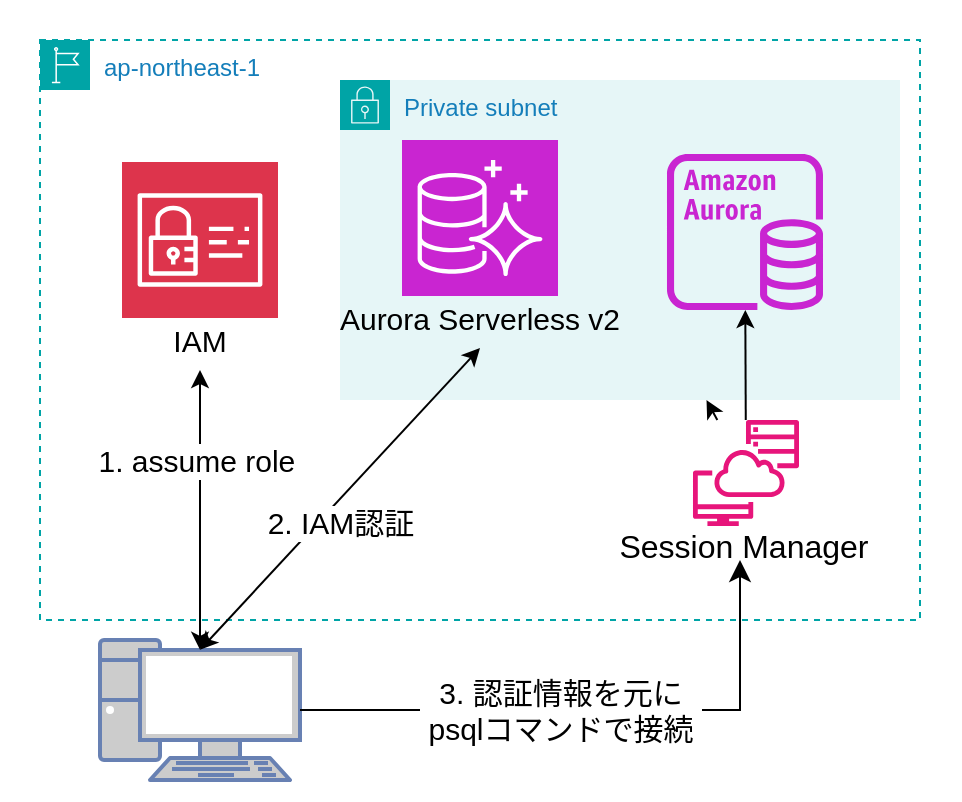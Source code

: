<mxfile>
    <diagram id="fZ_EUGlAMnS7RlTsRtNo" name="ページ1">
        <mxGraphModel dx="793" dy="698" grid="1" gridSize="10" guides="1" tooltips="1" connect="1" arrows="1" fold="1" page="1" pageScale="1" pageWidth="827" pageHeight="1169" background="#ffffff" math="0" shadow="0">
            <root>
                <mxCell id="0"/>
                <mxCell id="1" parent="0"/>
                <mxCell id="2" value="ap-northeast-1" style="points=[[0,0],[0.25,0],[0.5,0],[0.75,0],[1,0],[1,0.25],[1,0.5],[1,0.75],[1,1],[0.75,1],[0.5,1],[0.25,1],[0,1],[0,0.75],[0,0.5],[0,0.25]];outlineConnect=0;gradientColor=none;html=1;whiteSpace=wrap;fontSize=12;fontStyle=0;container=1;pointerEvents=0;collapsible=0;recursiveResize=0;shape=mxgraph.aws4.group;grIcon=mxgraph.aws4.group_region;strokeColor=#00A4A6;fillColor=none;verticalAlign=top;align=left;spacingLeft=30;fontColor=#147EBA;dashed=1;" vertex="1" parent="1">
                    <mxGeometry x="80" y="40" width="440" height="290" as="geometry"/>
                </mxCell>
                <mxCell id="3" value="Private subnet" style="points=[[0,0],[0.25,0],[0.5,0],[0.75,0],[1,0],[1,0.25],[1,0.5],[1,0.75],[1,1],[0.75,1],[0.5,1],[0.25,1],[0,1],[0,0.75],[0,0.5],[0,0.25]];outlineConnect=0;gradientColor=none;html=1;whiteSpace=wrap;fontSize=12;fontStyle=0;container=1;pointerEvents=0;collapsible=0;recursiveResize=0;shape=mxgraph.aws4.group;grIcon=mxgraph.aws4.group_security_group;grStroke=0;strokeColor=#00A4A6;fillColor=#E6F6F7;verticalAlign=top;align=left;spacingLeft=30;fontColor=#147EBA;dashed=0;" vertex="1" parent="2">
                    <mxGeometry x="150" y="20" width="280" height="160" as="geometry"/>
                </mxCell>
                <mxCell id="11" value="" style="group" vertex="1" connectable="0" parent="3">
                    <mxGeometry x="10" y="30" width="150" height="102" as="geometry"/>
                </mxCell>
                <mxCell id="5" value="" style="sketch=0;points=[[0,0,0],[0.25,0,0],[0.5,0,0],[0.75,0,0],[1,0,0],[0,1,0],[0.25,1,0],[0.5,1,0],[0.75,1,0],[1,1,0],[0,0.25,0],[0,0.5,0],[0,0.75,0],[1,0.25,0],[1,0.5,0],[1,0.75,0]];outlineConnect=0;fontColor=#232F3E;fillColor=#C925D1;strokeColor=#ffffff;dashed=0;verticalLabelPosition=bottom;verticalAlign=top;align=center;html=1;fontSize=12;fontStyle=0;aspect=fixed;shape=mxgraph.aws4.resourceIcon;resIcon=mxgraph.aws4.aurora;" vertex="1" parent="11">
                    <mxGeometry x="21" width="78" height="78" as="geometry"/>
                </mxCell>
                <mxCell id="8" value="&lt;font style=&quot;font-size: 15px;&quot;&gt;Aurora Serverless v2&lt;/font&gt;" style="text;html=1;align=center;verticalAlign=middle;whiteSpace=wrap;rounded=0;" vertex="1" parent="11">
                    <mxGeometry x="-15" y="74" width="150" height="30" as="geometry"/>
                </mxCell>
                <mxCell id="16" value="" style="sketch=0;outlineConnect=0;fontColor=#232F3E;gradientColor=none;fillColor=#C925D1;strokeColor=none;dashed=0;verticalLabelPosition=bottom;verticalAlign=top;align=center;html=1;fontSize=12;fontStyle=0;aspect=fixed;pointerEvents=1;shape=mxgraph.aws4.aurora_instance;" vertex="1" parent="3">
                    <mxGeometry x="163.49" y="37" width="78" height="78" as="geometry"/>
                </mxCell>
                <mxCell id="10" value="" style="group" vertex="1" connectable="0" parent="2">
                    <mxGeometry x="20" y="61" width="120" height="104" as="geometry"/>
                </mxCell>
                <mxCell id="7" value="" style="sketch=0;points=[[0,0,0],[0.25,0,0],[0.5,0,0],[0.75,0,0],[1,0,0],[0,1,0],[0.25,1,0],[0.5,1,0],[0.75,1,0],[1,1,0],[0,0.25,0],[0,0.5,0],[0,0.75,0],[1,0.25,0],[1,0.5,0],[1,0.75,0]];outlineConnect=0;fontColor=#232F3E;fillColor=#DD344C;strokeColor=#ffffff;dashed=0;verticalLabelPosition=bottom;verticalAlign=top;align=center;html=1;fontSize=12;fontStyle=0;aspect=fixed;shape=mxgraph.aws4.resourceIcon;resIcon=mxgraph.aws4.identity_and_access_management;" vertex="1" parent="10">
                    <mxGeometry x="21" width="78" height="78" as="geometry"/>
                </mxCell>
                <mxCell id="9" value="IAM" style="text;html=1;align=center;verticalAlign=middle;whiteSpace=wrap;rounded=0;fontSize=15;" vertex="1" parent="10">
                    <mxGeometry y="74" width="120" height="30" as="geometry"/>
                </mxCell>
                <mxCell id="15" value="" style="group" vertex="1" connectable="0" parent="2">
                    <mxGeometry x="303" y="190" width="140" height="73.4" as="geometry"/>
                </mxCell>
                <mxCell id="12" value="" style="sketch=0;outlineConnect=0;fontColor=#232F3E;gradientColor=none;fillColor=#E7157B;strokeColor=none;dashed=0;verticalLabelPosition=bottom;verticalAlign=top;align=center;html=1;fontSize=12;fontStyle=0;aspect=fixed;pointerEvents=1;shape=mxgraph.aws4.systems_manager_session_manager;" vertex="1" parent="15">
                    <mxGeometry x="23.491" width="53.008" height="53.008" as="geometry"/>
                </mxCell>
                <mxCell id="13" value="&lt;font style=&quot;font-size: 16px;&quot;&gt;Session Manager&lt;/font&gt;" style="text;html=1;align=center;verticalAlign=middle;whiteSpace=wrap;rounded=0;" vertex="1" parent="15">
                    <mxGeometry x="-21" y="53.01" width="140" height="20.39" as="geometry"/>
                </mxCell>
                <mxCell id="20" style="edgeStyle=none;html=1;" edge="1" parent="2" source="12" target="3">
                    <mxGeometry relative="1" as="geometry"/>
                </mxCell>
                <mxCell id="21" value="" style="endArrow=classic;html=1;" edge="1" parent="2" source="12" target="16">
                    <mxGeometry width="50" height="50" relative="1" as="geometry">
                        <mxPoint x="310" y="230" as="sourcePoint"/>
                        <mxPoint x="360" y="180" as="targetPoint"/>
                    </mxGeometry>
                </mxCell>
                <mxCell id="25" value="" style="rounded=0;whiteSpace=wrap;html=1;strokeColor=none;fillColor=none;" vertex="1" parent="2">
                    <mxGeometry x="-20" y="-20" width="480" height="400" as="geometry"/>
                </mxCell>
                <mxCell id="6" value="" style="fontColor=#0066CC;verticalAlign=top;verticalLabelPosition=bottom;labelPosition=center;align=center;html=1;outlineConnect=0;fillColor=#CCCCCC;strokeColor=#6881B3;gradientColor=none;gradientDirection=north;strokeWidth=2;shape=mxgraph.networks.pc;" vertex="1" parent="1">
                    <mxGeometry x="110" y="340" width="100" height="70" as="geometry"/>
                </mxCell>
                <mxCell id="17" value="" style="endArrow=classic;startArrow=classic;html=1;exitX=0.5;exitY=0.07;exitDx=0;exitDy=0;exitPerimeter=0;entryX=0.5;entryY=1;entryDx=0;entryDy=0;" edge="1" parent="1" source="6" target="9">
                    <mxGeometry width="50" height="50" relative="1" as="geometry">
                        <mxPoint x="390" y="270" as="sourcePoint"/>
                        <mxPoint x="440" y="220" as="targetPoint"/>
                    </mxGeometry>
                </mxCell>
                <mxCell id="22" value="1. assume role&amp;nbsp;" style="edgeLabel;html=1;align=center;verticalAlign=middle;resizable=0;points=[];fontSize=15;" vertex="1" connectable="0" parent="17">
                    <mxGeometry x="0.485" y="1" relative="1" as="geometry">
                        <mxPoint x="1" y="9" as="offset"/>
                    </mxGeometry>
                </mxCell>
                <mxCell id="18" value="" style="endArrow=classic;startArrow=classic;html=1;exitX=0.5;exitY=0.07;exitDx=0;exitDy=0;exitPerimeter=0;entryX=0.5;entryY=1;entryDx=0;entryDy=0;" edge="1" parent="1" source="6" target="8">
                    <mxGeometry width="50" height="50" relative="1" as="geometry">
                        <mxPoint x="170" y="355" as="sourcePoint"/>
                        <mxPoint x="170" y="215" as="targetPoint"/>
                    </mxGeometry>
                </mxCell>
                <mxCell id="23" value="2. IAM認証" style="edgeLabel;html=1;align=center;verticalAlign=middle;resizable=0;points=[];fontSize=15;" vertex="1" connectable="0" parent="18">
                    <mxGeometry x="0.179" y="-3" relative="1" as="geometry">
                        <mxPoint x="-15" y="23" as="offset"/>
                    </mxGeometry>
                </mxCell>
                <mxCell id="19" value="" style="edgeStyle=elbowEdgeStyle;elbow=horizontal;endArrow=classic;html=1;curved=0;rounded=0;endSize=8;startSize=8;" edge="1" parent="1" source="6">
                    <mxGeometry width="50" height="50" relative="1" as="geometry">
                        <mxPoint x="390" y="270" as="sourcePoint"/>
                        <mxPoint x="430" y="300" as="targetPoint"/>
                        <Array as="points">
                            <mxPoint x="430" y="260"/>
                        </Array>
                    </mxGeometry>
                </mxCell>
                <mxCell id="24" value="3. 認証情報を元に&lt;div&gt;&amp;nbsp;psqlコマンドで接続&amp;nbsp;&lt;/div&gt;" style="edgeLabel;html=1;align=center;verticalAlign=middle;resizable=0;points=[];fontSize=15;" vertex="1" connectable="0" parent="19">
                    <mxGeometry x="-0.356" relative="1" as="geometry">
                        <mxPoint x="35" as="offset"/>
                    </mxGeometry>
                </mxCell>
            </root>
        </mxGraphModel>
    </diagram>
</mxfile>